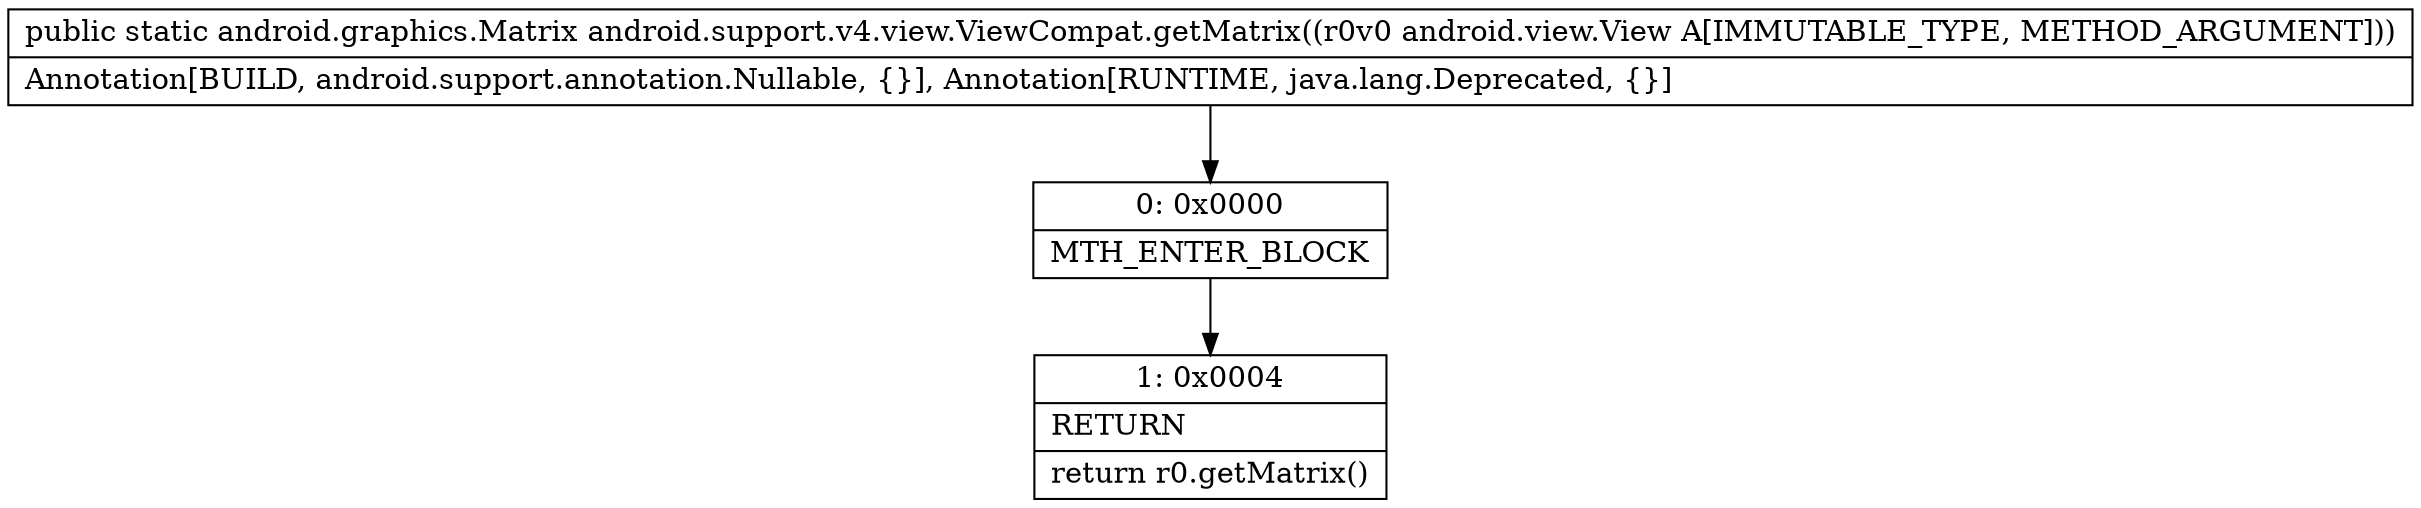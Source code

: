 digraph "CFG forandroid.support.v4.view.ViewCompat.getMatrix(Landroid\/view\/View;)Landroid\/graphics\/Matrix;" {
Node_0 [shape=record,label="{0\:\ 0x0000|MTH_ENTER_BLOCK\l}"];
Node_1 [shape=record,label="{1\:\ 0x0004|RETURN\l|return r0.getMatrix()\l}"];
MethodNode[shape=record,label="{public static android.graphics.Matrix android.support.v4.view.ViewCompat.getMatrix((r0v0 android.view.View A[IMMUTABLE_TYPE, METHOD_ARGUMENT]))  | Annotation[BUILD, android.support.annotation.Nullable, \{\}], Annotation[RUNTIME, java.lang.Deprecated, \{\}]\l}"];
MethodNode -> Node_0;
Node_0 -> Node_1;
}

